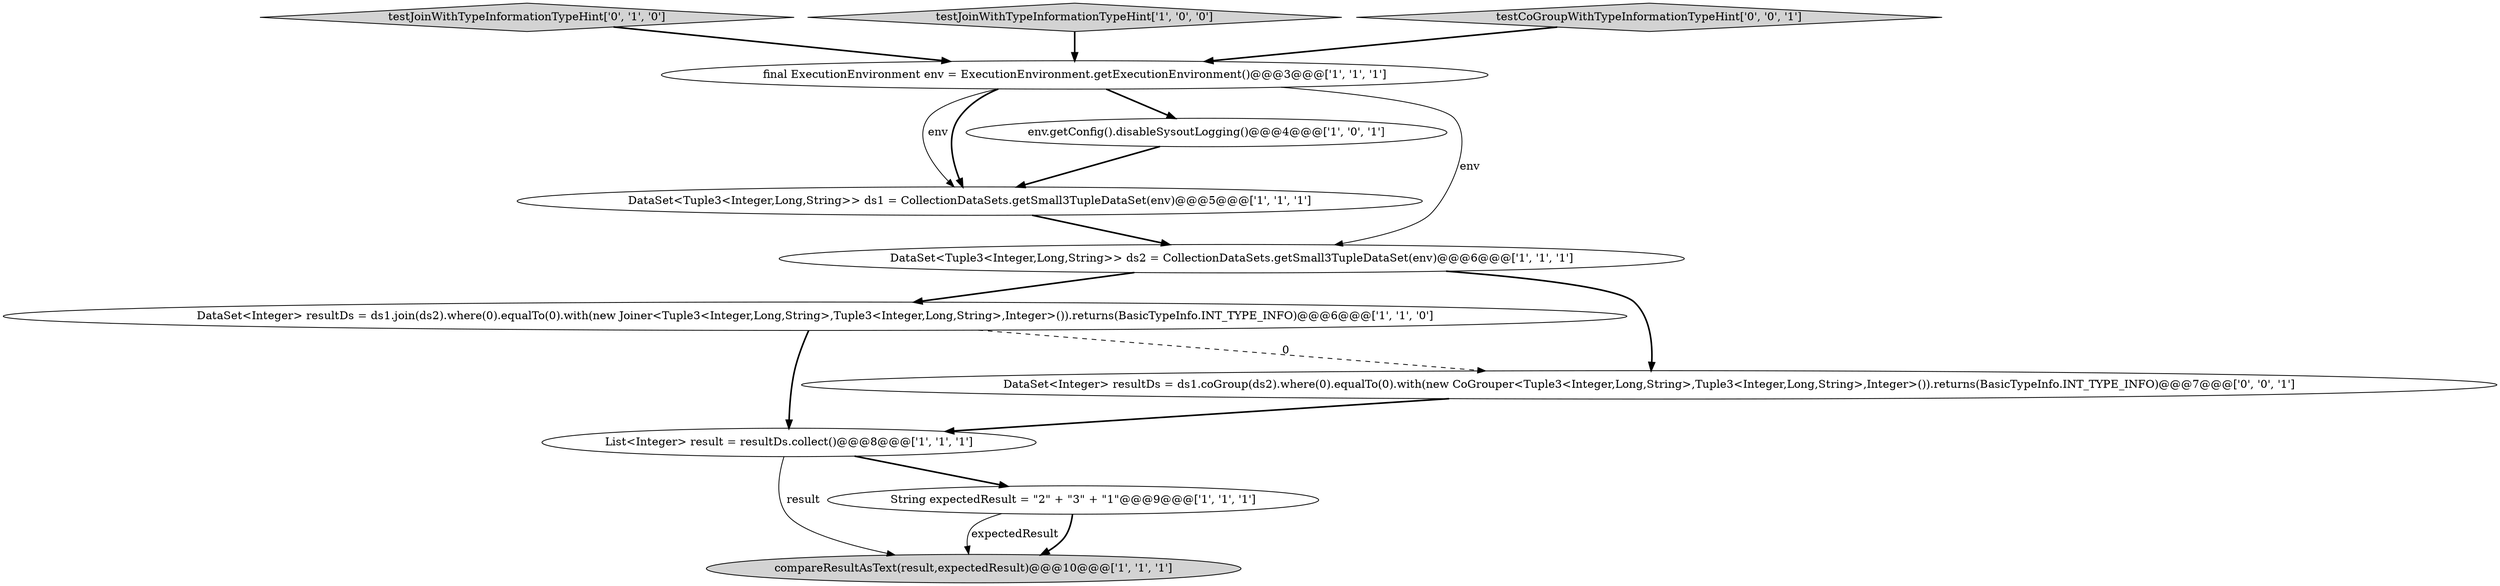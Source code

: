 digraph {
9 [style = filled, label = "testJoinWithTypeInformationTypeHint['0', '1', '0']", fillcolor = lightgray, shape = diamond image = "AAA0AAABBB2BBB"];
1 [style = filled, label = "List<Integer> result = resultDs.collect()@@@8@@@['1', '1', '1']", fillcolor = white, shape = ellipse image = "AAA0AAABBB1BBB"];
7 [style = filled, label = "DataSet<Integer> resultDs = ds1.join(ds2).where(0).equalTo(0).with(new Joiner<Tuple3<Integer,Long,String>,Tuple3<Integer,Long,String>,Integer>()).returns(BasicTypeInfo.INT_TYPE_INFO)@@@6@@@['1', '1', '0']", fillcolor = white, shape = ellipse image = "AAA0AAABBB1BBB"];
4 [style = filled, label = "DataSet<Tuple3<Integer,Long,String>> ds1 = CollectionDataSets.getSmall3TupleDataSet(env)@@@5@@@['1', '1', '1']", fillcolor = white, shape = ellipse image = "AAA0AAABBB1BBB"];
0 [style = filled, label = "compareResultAsText(result,expectedResult)@@@10@@@['1', '1', '1']", fillcolor = lightgray, shape = ellipse image = "AAA0AAABBB1BBB"];
5 [style = filled, label = "final ExecutionEnvironment env = ExecutionEnvironment.getExecutionEnvironment()@@@3@@@['1', '1', '1']", fillcolor = white, shape = ellipse image = "AAA0AAABBB1BBB"];
3 [style = filled, label = "testJoinWithTypeInformationTypeHint['1', '0', '0']", fillcolor = lightgray, shape = diamond image = "AAA0AAABBB1BBB"];
10 [style = filled, label = "DataSet<Integer> resultDs = ds1.coGroup(ds2).where(0).equalTo(0).with(new CoGrouper<Tuple3<Integer,Long,String>,Tuple3<Integer,Long,String>,Integer>()).returns(BasicTypeInfo.INT_TYPE_INFO)@@@7@@@['0', '0', '1']", fillcolor = white, shape = ellipse image = "AAA0AAABBB3BBB"];
11 [style = filled, label = "testCoGroupWithTypeInformationTypeHint['0', '0', '1']", fillcolor = lightgray, shape = diamond image = "AAA0AAABBB3BBB"];
8 [style = filled, label = "String expectedResult = \"2\" + \"3\" + \"1\"@@@9@@@['1', '1', '1']", fillcolor = white, shape = ellipse image = "AAA0AAABBB1BBB"];
6 [style = filled, label = "DataSet<Tuple3<Integer,Long,String>> ds2 = CollectionDataSets.getSmall3TupleDataSet(env)@@@6@@@['1', '1', '1']", fillcolor = white, shape = ellipse image = "AAA0AAABBB1BBB"];
2 [style = filled, label = "env.getConfig().disableSysoutLogging()@@@4@@@['1', '0', '1']", fillcolor = white, shape = ellipse image = "AAA0AAABBB1BBB"];
8->0 [style = bold, label=""];
9->5 [style = bold, label=""];
7->10 [style = dashed, label="0"];
11->5 [style = bold, label=""];
5->2 [style = bold, label=""];
3->5 [style = bold, label=""];
1->0 [style = solid, label="result"];
7->1 [style = bold, label=""];
1->8 [style = bold, label=""];
5->6 [style = solid, label="env"];
6->7 [style = bold, label=""];
10->1 [style = bold, label=""];
8->0 [style = solid, label="expectedResult"];
2->4 [style = bold, label=""];
4->6 [style = bold, label=""];
6->10 [style = bold, label=""];
5->4 [style = bold, label=""];
5->4 [style = solid, label="env"];
}
